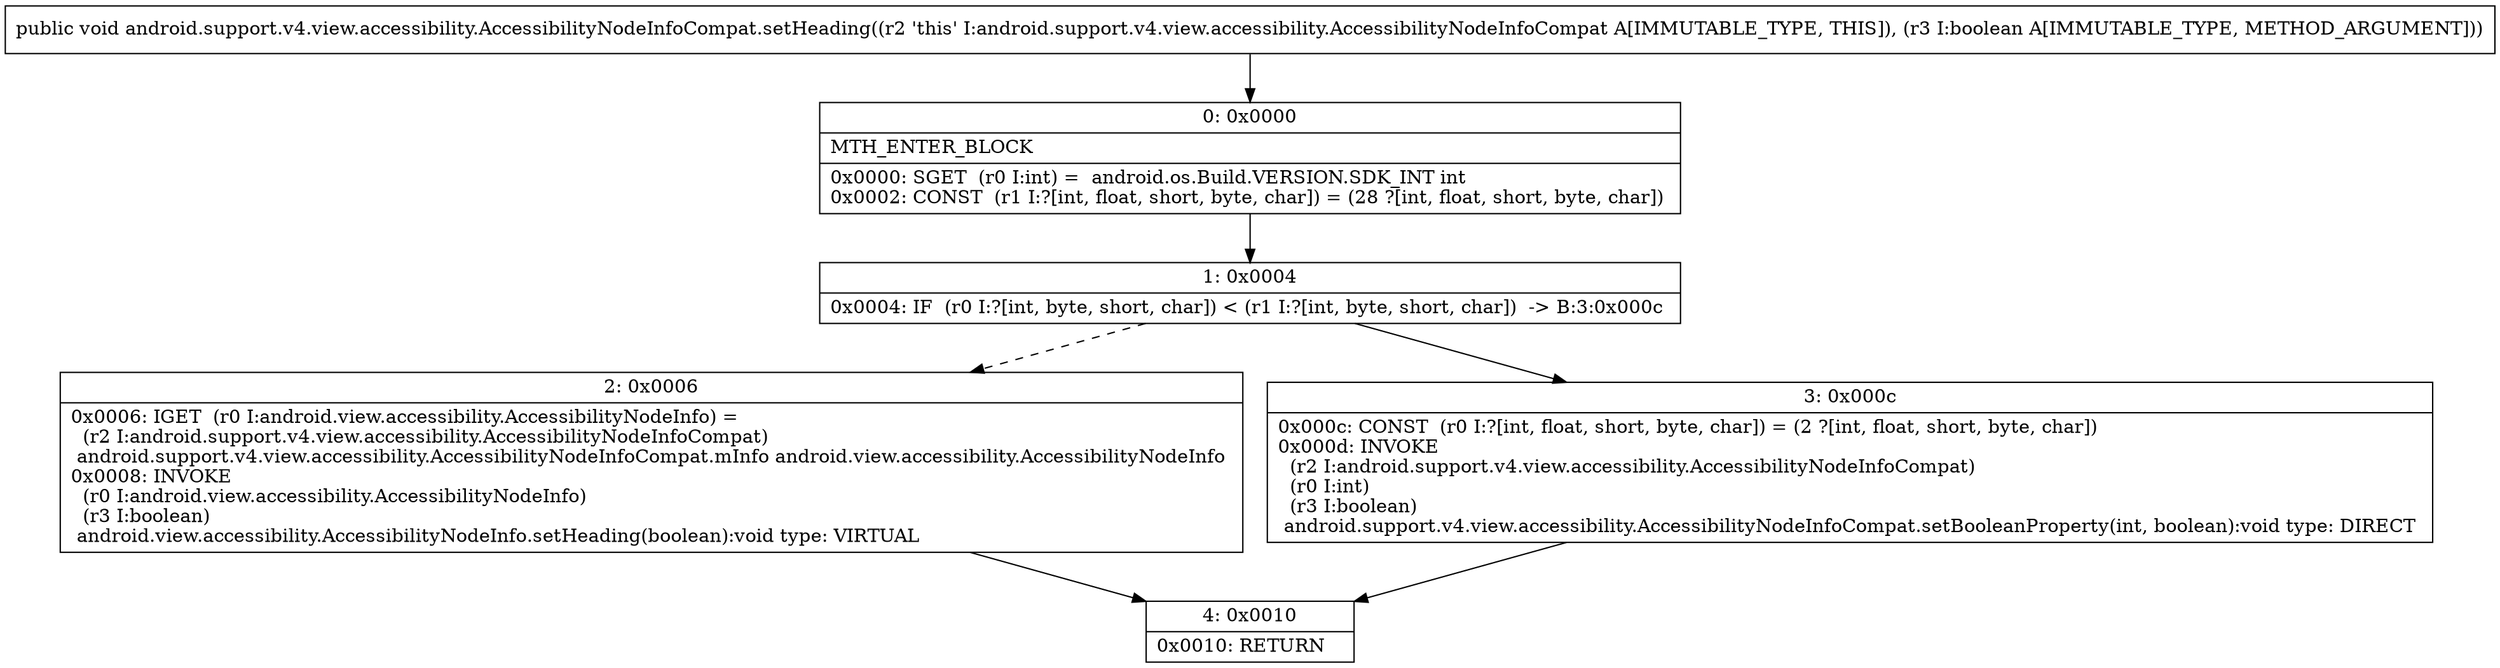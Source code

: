 digraph "CFG forandroid.support.v4.view.accessibility.AccessibilityNodeInfoCompat.setHeading(Z)V" {
Node_0 [shape=record,label="{0\:\ 0x0000|MTH_ENTER_BLOCK\l|0x0000: SGET  (r0 I:int) =  android.os.Build.VERSION.SDK_INT int \l0x0002: CONST  (r1 I:?[int, float, short, byte, char]) = (28 ?[int, float, short, byte, char]) \l}"];
Node_1 [shape=record,label="{1\:\ 0x0004|0x0004: IF  (r0 I:?[int, byte, short, char]) \< (r1 I:?[int, byte, short, char])  \-\> B:3:0x000c \l}"];
Node_2 [shape=record,label="{2\:\ 0x0006|0x0006: IGET  (r0 I:android.view.accessibility.AccessibilityNodeInfo) = \l  (r2 I:android.support.v4.view.accessibility.AccessibilityNodeInfoCompat)\l android.support.v4.view.accessibility.AccessibilityNodeInfoCompat.mInfo android.view.accessibility.AccessibilityNodeInfo \l0x0008: INVOKE  \l  (r0 I:android.view.accessibility.AccessibilityNodeInfo)\l  (r3 I:boolean)\l android.view.accessibility.AccessibilityNodeInfo.setHeading(boolean):void type: VIRTUAL \l}"];
Node_3 [shape=record,label="{3\:\ 0x000c|0x000c: CONST  (r0 I:?[int, float, short, byte, char]) = (2 ?[int, float, short, byte, char]) \l0x000d: INVOKE  \l  (r2 I:android.support.v4.view.accessibility.AccessibilityNodeInfoCompat)\l  (r0 I:int)\l  (r3 I:boolean)\l android.support.v4.view.accessibility.AccessibilityNodeInfoCompat.setBooleanProperty(int, boolean):void type: DIRECT \l}"];
Node_4 [shape=record,label="{4\:\ 0x0010|0x0010: RETURN   \l}"];
MethodNode[shape=record,label="{public void android.support.v4.view.accessibility.AccessibilityNodeInfoCompat.setHeading((r2 'this' I:android.support.v4.view.accessibility.AccessibilityNodeInfoCompat A[IMMUTABLE_TYPE, THIS]), (r3 I:boolean A[IMMUTABLE_TYPE, METHOD_ARGUMENT])) }"];
MethodNode -> Node_0;
Node_0 -> Node_1;
Node_1 -> Node_2[style=dashed];
Node_1 -> Node_3;
Node_2 -> Node_4;
Node_3 -> Node_4;
}

